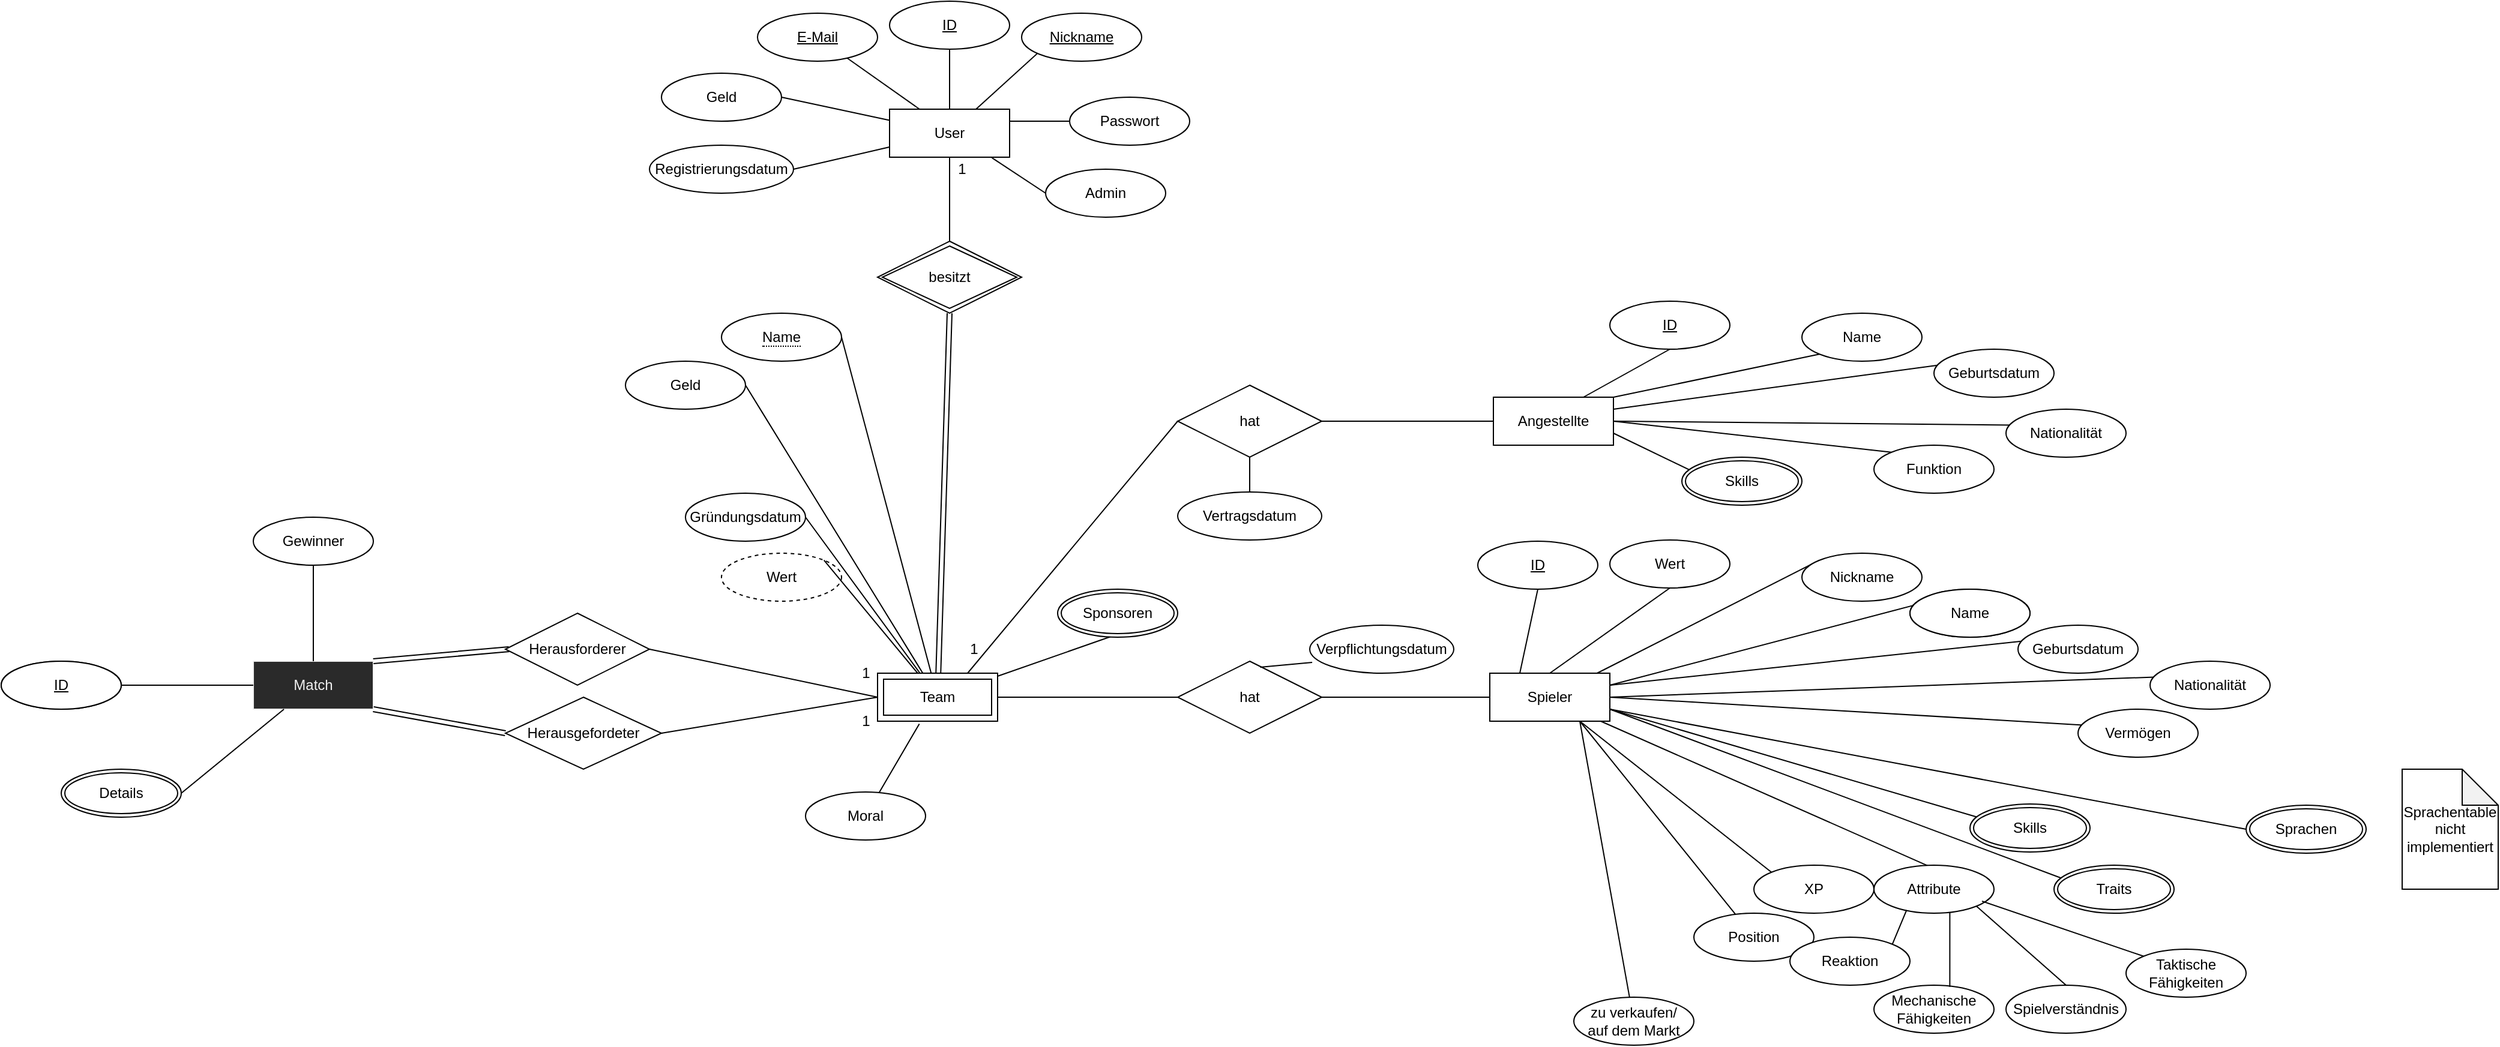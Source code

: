 <mxfile version="14.5.1" type="device"><diagram id="B36_HbUkAe7vfV_AzG-y" name="Seite-1"><mxGraphModel dx="1886" dy="878" grid="1" gridSize="10" guides="1" tooltips="1" connect="1" arrows="0" fold="1" page="0" pageScale="1" pageWidth="827" pageHeight="1169" math="0" shadow="0"><root><mxCell id="0"/><mxCell id="1" parent="0"/><mxCell id="4lB6-JjXFzbvWCdGQT63-5" style="rounded=0;orthogonalLoop=1;jettySize=auto;html=1;exitX=0.5;exitY=0;exitDx=0;exitDy=0;entryX=0.5;entryY=1;entryDx=0;entryDy=0;endArrow=none;endFill=0;" parent="1" source="4lB6-JjXFzbvWCdGQT63-1" target="4lB6-JjXFzbvWCdGQT63-4" edge="1"><mxGeometry relative="1" as="geometry"/></mxCell><mxCell id="4lB6-JjXFzbvWCdGQT63-8" style="rounded=0;orthogonalLoop=1;jettySize=auto;html=1;exitX=0.25;exitY=0;exitDx=0;exitDy=0;endArrow=none;endFill=0;" parent="1" source="4lB6-JjXFzbvWCdGQT63-1" target="4lB6-JjXFzbvWCdGQT63-7" edge="1"><mxGeometry relative="1" as="geometry"/></mxCell><mxCell id="4lB6-JjXFzbvWCdGQT63-1" value="User" style="whiteSpace=wrap;html=1;align=center;glass=0;rounded=0;" parent="1" vertex="1"><mxGeometry x="120" y="100" width="100" height="40" as="geometry"/></mxCell><mxCell id="4lB6-JjXFzbvWCdGQT63-4" value="ID" style="ellipse;whiteSpace=wrap;html=1;align=center;fontStyle=4;rounded=0;glass=0;" parent="1" vertex="1"><mxGeometry x="120" y="10" width="100" height="40" as="geometry"/></mxCell><mxCell id="4lB6-JjXFzbvWCdGQT63-7" value="E-Mail" style="ellipse;whiteSpace=wrap;html=1;align=center;fontStyle=4;rounded=0;glass=0;" parent="1" vertex="1"><mxGeometry x="10" y="20" width="100" height="40" as="geometry"/></mxCell><mxCell id="4lB6-JjXFzbvWCdGQT63-9" style="rounded=0;orthogonalLoop=1;jettySize=auto;html=1;entryX=0.5;entryY=0;entryDx=0;entryDy=0;endArrow=none;endFill=0;" parent="1" source="4lB6-JjXFzbvWCdGQT63-1" target="4lB6-JjXFzbvWCdGQT63-10" edge="1"><mxGeometry relative="1" as="geometry"><mxPoint x="60" y="270" as="sourcePoint"/></mxGeometry></mxCell><mxCell id="4lB6-JjXFzbvWCdGQT63-10" value="Nickname" style="ellipse;whiteSpace=wrap;html=1;align=center;fontStyle=4;rounded=0;glass=0;" parent="1" vertex="1"><mxGeometry x="230" y="20" width="100" height="40" as="geometry"/></mxCell><mxCell id="4lB6-JjXFzbvWCdGQT63-11" value="besitzt" style="shape=rhombus;double=1;perimeter=rhombusPerimeter;whiteSpace=wrap;html=1;align=center;rounded=0;glass=0;" parent="1" vertex="1"><mxGeometry x="110" y="210" width="120" height="60" as="geometry"/></mxCell><mxCell id="4lB6-JjXFzbvWCdGQT63-12" value="Team" style="shape=ext;margin=3;double=1;whiteSpace=wrap;html=1;align=center;rounded=0;glass=0;" parent="1" vertex="1"><mxGeometry x="110" y="570" width="100" height="40" as="geometry"/></mxCell><mxCell id="4lB6-JjXFzbvWCdGQT63-13" value="" style="shape=link;html=1;rounded=0;endArrow=none;endFill=0;exitX=0.5;exitY=1;exitDx=0;exitDy=0;" parent="1" source="4lB6-JjXFzbvWCdGQT63-11" target="4lB6-JjXFzbvWCdGQT63-12" edge="1"><mxGeometry relative="1" as="geometry"><mxPoint x="120" y="480" as="sourcePoint"/><mxPoint x="280" y="480" as="targetPoint"/></mxGeometry></mxCell><mxCell id="4lB6-JjXFzbvWCdGQT63-16" value="" style="endArrow=none;html=1;rounded=0;exitX=0.5;exitY=1;exitDx=0;exitDy=0;entryX=0.5;entryY=0;entryDx=0;entryDy=0;" parent="1" source="4lB6-JjXFzbvWCdGQT63-1" target="4lB6-JjXFzbvWCdGQT63-11" edge="1"><mxGeometry relative="1" as="geometry"><mxPoint x="200" y="180" as="sourcePoint"/><mxPoint x="360" y="180" as="targetPoint"/></mxGeometry></mxCell><mxCell id="4lB6-JjXFzbvWCdGQT63-20" style="edgeStyle=none;rounded=0;orthogonalLoop=1;jettySize=auto;html=1;exitX=1;exitY=0.5;exitDx=0;exitDy=0;endArrow=none;endFill=0;" parent="1" source="4lB6-JjXFzbvWCdGQT63-19" target="4lB6-JjXFzbvWCdGQT63-12" edge="1"><mxGeometry relative="1" as="geometry"/></mxCell><mxCell id="4lB6-JjXFzbvWCdGQT63-19" value="&lt;span style=&quot;border-bottom: 1px dotted&quot;&gt;Name&lt;/span&gt;" style="ellipse;whiteSpace=wrap;html=1;align=center;rounded=0;glass=0;" parent="1" vertex="1"><mxGeometry x="-20" y="270" width="100" height="40" as="geometry"/></mxCell><mxCell id="4lB6-JjXFzbvWCdGQT63-113" style="edgeStyle=none;rounded=0;orthogonalLoop=1;jettySize=auto;html=1;entryX=1;entryY=0.5;entryDx=0;entryDy=0;endArrow=none;endFill=0;" parent="1" target="C0QNpZ-QyayjcPUR20PD-17" edge="1"><mxGeometry relative="1" as="geometry"><mxPoint x="-67" y="550" as="targetPoint"/><mxPoint x="110" y="590" as="sourcePoint"/></mxGeometry></mxCell><mxCell id="4lB6-JjXFzbvWCdGQT63-115" style="edgeStyle=none;rounded=0;orthogonalLoop=1;jettySize=auto;html=1;entryX=1;entryY=0.5;entryDx=0;entryDy=0;endArrow=none;endFill=0;" parent="1" target="4lB6-JjXFzbvWCdGQT63-105" edge="1"><mxGeometry relative="1" as="geometry"><mxPoint x="110" y="590" as="sourcePoint"/></mxGeometry></mxCell><mxCell id="4lB6-JjXFzbvWCdGQT63-40" style="edgeStyle=none;rounded=0;orthogonalLoop=1;jettySize=auto;html=1;exitX=1;exitY=0.5;exitDx=0;exitDy=0;endArrow=none;endFill=0;" parent="1" source="4lB6-JjXFzbvWCdGQT63-39" target="4lB6-JjXFzbvWCdGQT63-1" edge="1"><mxGeometry relative="1" as="geometry"/></mxCell><mxCell id="4lB6-JjXFzbvWCdGQT63-39" value="Geld" style="ellipse;whiteSpace=wrap;html=1;align=center;rounded=0;glass=0;" parent="1" vertex="1"><mxGeometry x="-70" y="70" width="100" height="40" as="geometry"/></mxCell><mxCell id="4lB6-JjXFzbvWCdGQT63-42" style="edgeStyle=none;rounded=0;orthogonalLoop=1;jettySize=auto;html=1;exitX=1;exitY=0.5;exitDx=0;exitDy=0;endArrow=none;endFill=0;" parent="1" source="4lB6-JjXFzbvWCdGQT63-41" target="4lB6-JjXFzbvWCdGQT63-1" edge="1"><mxGeometry relative="1" as="geometry"/></mxCell><mxCell id="4lB6-JjXFzbvWCdGQT63-41" value="Registrierungsdatum" style="ellipse;whiteSpace=wrap;html=1;align=center;rounded=0;glass=0;" parent="1" vertex="1"><mxGeometry x="-80" y="130" width="120" height="40" as="geometry"/></mxCell><mxCell id="4lB6-JjXFzbvWCdGQT63-44" style="edgeStyle=none;rounded=0;orthogonalLoop=1;jettySize=auto;html=1;exitX=1;exitY=0.5;exitDx=0;exitDy=0;endArrow=none;endFill=0;" parent="1" source="4lB6-JjXFzbvWCdGQT63-43" target="4lB6-JjXFzbvWCdGQT63-12" edge="1"><mxGeometry relative="1" as="geometry"/></mxCell><mxCell id="4lB6-JjXFzbvWCdGQT63-43" value="Sponsoren" style="ellipse;shape=doubleEllipse;margin=3;whiteSpace=wrap;html=1;align=center;rounded=0;glass=0;" parent="1" vertex="1"><mxGeometry x="260" y="500" width="100" height="40" as="geometry"/></mxCell><mxCell id="4lB6-JjXFzbvWCdGQT63-45" value="Spieler" style="whiteSpace=wrap;html=1;align=center;rounded=0;glass=0;" parent="1" vertex="1"><mxGeometry x="620" y="570" width="100" height="40" as="geometry"/></mxCell><mxCell id="4lB6-JjXFzbvWCdGQT63-48" style="edgeStyle=none;rounded=0;orthogonalLoop=1;jettySize=auto;html=1;exitX=1;exitY=0.5;exitDx=0;exitDy=0;entryX=0;entryY=0.5;entryDx=0;entryDy=0;endArrow=none;endFill=0;" parent="1" source="4lB6-JjXFzbvWCdGQT63-47" target="4lB6-JjXFzbvWCdGQT63-45" edge="1"><mxGeometry relative="1" as="geometry"/></mxCell><mxCell id="4lB6-JjXFzbvWCdGQT63-49" style="edgeStyle=none;rounded=0;orthogonalLoop=1;jettySize=auto;html=1;exitX=0;exitY=0.5;exitDx=0;exitDy=0;entryX=1;entryY=0.5;entryDx=0;entryDy=0;endArrow=none;endFill=0;" parent="1" source="4lB6-JjXFzbvWCdGQT63-47" target="4lB6-JjXFzbvWCdGQT63-12" edge="1"><mxGeometry relative="1" as="geometry"><mxPoint x="220" y="590" as="targetPoint"/></mxGeometry></mxCell><mxCell id="4lB6-JjXFzbvWCdGQT63-47" value="hat" style="shape=rhombus;perimeter=rhombusPerimeter;whiteSpace=wrap;html=1;align=center;rounded=0;glass=0;" parent="1" vertex="1"><mxGeometry x="360" y="560" width="120" height="60" as="geometry"/></mxCell><mxCell id="4lB6-JjXFzbvWCdGQT63-50" style="edgeStyle=none;rounded=0;orthogonalLoop=1;jettySize=auto;html=1;exitX=1;exitY=0.5;exitDx=0;exitDy=0;endArrow=none;endFill=0;" parent="1" source="4lB6-JjXFzbvWCdGQT63-51" target="4lB6-JjXFzbvWCdGQT63-12" edge="1"><mxGeometry relative="1" as="geometry"><mxPoint x="120" y="439.286" as="targetPoint"/></mxGeometry></mxCell><mxCell id="4lB6-JjXFzbvWCdGQT63-51" value="Gründungsdatum" style="ellipse;whiteSpace=wrap;html=1;align=center;rounded=0;glass=0;" parent="1" vertex="1"><mxGeometry x="-50" y="420" width="100" height="40" as="geometry"/></mxCell><mxCell id="4lB6-JjXFzbvWCdGQT63-61" value="Angestellte" style="whiteSpace=wrap;html=1;align=center;rounded=0;glass=0;" parent="1" vertex="1"><mxGeometry x="623" y="340" width="100" height="40" as="geometry"/></mxCell><mxCell id="4lB6-JjXFzbvWCdGQT63-62" style="edgeStyle=none;rounded=0;orthogonalLoop=1;jettySize=auto;html=1;exitX=1;exitY=0.5;exitDx=0;exitDy=0;endArrow=none;endFill=0;" parent="1" source="4lB6-JjXFzbvWCdGQT63-64" target="4lB6-JjXFzbvWCdGQT63-61" edge="1"><mxGeometry relative="1" as="geometry"><mxPoint x="620" y="360" as="targetPoint"/></mxGeometry></mxCell><mxCell id="4lB6-JjXFzbvWCdGQT63-63" style="edgeStyle=none;rounded=0;orthogonalLoop=1;jettySize=auto;html=1;exitX=0;exitY=0.5;exitDx=0;exitDy=0;entryX=0.75;entryY=0;entryDx=0;entryDy=0;endArrow=none;endFill=0;" parent="1" source="4lB6-JjXFzbvWCdGQT63-64" target="4lB6-JjXFzbvWCdGQT63-12" edge="1"><mxGeometry relative="1" as="geometry"><mxPoint x="220" y="360" as="targetPoint"/></mxGeometry></mxCell><mxCell id="4lB6-JjXFzbvWCdGQT63-64" value="hat" style="shape=rhombus;perimeter=rhombusPerimeter;whiteSpace=wrap;html=1;align=center;rounded=0;glass=0;" parent="1" vertex="1"><mxGeometry x="360" y="330" width="120" height="60" as="geometry"/></mxCell><mxCell id="4lB6-JjXFzbvWCdGQT63-65" value="1" style="text;html=1;align=center;verticalAlign=middle;resizable=0;points=[];autosize=1;" parent="1" vertex="1"><mxGeometry x="180" y="540" width="20" height="20" as="geometry"/></mxCell><mxCell id="4lB6-JjXFzbvWCdGQT63-66" style="rounded=0;orthogonalLoop=1;jettySize=auto;html=1;exitX=0.75;exitY=0;exitDx=0;exitDy=0;entryX=0.5;entryY=1;entryDx=0;entryDy=0;endArrow=none;endFill=0;" parent="1" source="4lB6-JjXFzbvWCdGQT63-61" target="4lB6-JjXFzbvWCdGQT63-67" edge="1"><mxGeometry relative="1" as="geometry"><mxPoint x="770" y="350" as="sourcePoint"/></mxGeometry></mxCell><mxCell id="4lB6-JjXFzbvWCdGQT63-67" value="ID" style="ellipse;whiteSpace=wrap;html=1;align=center;fontStyle=4;rounded=0;glass=0;" parent="1" vertex="1"><mxGeometry x="720" y="260" width="100" height="40" as="geometry"/></mxCell><mxCell id="4lB6-JjXFzbvWCdGQT63-68" style="rounded=0;orthogonalLoop=1;jettySize=auto;html=1;exitX=0.25;exitY=0;exitDx=0;exitDy=0;entryX=0.5;entryY=1;entryDx=0;entryDy=0;endArrow=none;endFill=0;" parent="1" source="4lB6-JjXFzbvWCdGQT63-45" target="4lB6-JjXFzbvWCdGQT63-69" edge="1"><mxGeometry relative="1" as="geometry"><mxPoint x="843" y="635" as="sourcePoint"/></mxGeometry></mxCell><mxCell id="4lB6-JjXFzbvWCdGQT63-69" value="ID" style="ellipse;whiteSpace=wrap;html=1;align=center;fontStyle=4;rounded=0;glass=0;" parent="1" vertex="1"><mxGeometry x="610" y="460" width="100" height="40" as="geometry"/></mxCell><mxCell id="4lB6-JjXFzbvWCdGQT63-70" style="edgeStyle=none;rounded=0;orthogonalLoop=1;jettySize=auto;html=1;exitX=0.04;exitY=0.33;exitDx=0;exitDy=0;endArrow=none;endFill=0;entryX=1;entryY=0.25;entryDx=0;entryDy=0;exitPerimeter=0;" parent="1" source="4lB6-JjXFzbvWCdGQT63-71" target="4lB6-JjXFzbvWCdGQT63-45" edge="1"><mxGeometry relative="1" as="geometry"><mxPoint x="930" y="529.286" as="targetPoint"/></mxGeometry></mxCell><mxCell id="4lB6-JjXFzbvWCdGQT63-71" value="Name" style="ellipse;whiteSpace=wrap;html=1;align=center;rounded=0;glass=0;" parent="1" vertex="1"><mxGeometry x="970" y="500" width="100" height="40" as="geometry"/></mxCell><mxCell id="4lB6-JjXFzbvWCdGQT63-75" style="edgeStyle=none;rounded=0;orthogonalLoop=1;jettySize=auto;html=1;exitX=0;exitY=0;exitDx=0;exitDy=0;endArrow=none;endFill=0;" parent="1" source="4lB6-JjXFzbvWCdGQT63-76" target="4lB6-JjXFzbvWCdGQT63-45" edge="1"><mxGeometry relative="1" as="geometry"><mxPoint x="820" y="591" as="targetPoint"/></mxGeometry></mxCell><mxCell id="4lB6-JjXFzbvWCdGQT63-76" value="Nickname" style="ellipse;whiteSpace=wrap;html=1;align=center;rounded=0;glass=0;" parent="1" vertex="1"><mxGeometry x="880" y="470" width="100" height="40" as="geometry"/></mxCell><mxCell id="4lB6-JjXFzbvWCdGQT63-79" style="edgeStyle=none;rounded=0;orthogonalLoop=1;jettySize=auto;html=1;exitX=0.04;exitY=0.33;exitDx=0;exitDy=0;endArrow=none;endFill=0;entryX=1;entryY=0.25;entryDx=0;entryDy=0;exitPerimeter=0;" parent="1" source="4lB6-JjXFzbvWCdGQT63-80" target="4lB6-JjXFzbvWCdGQT63-45" edge="1"><mxGeometry relative="1" as="geometry"><mxPoint x="710" y="669" as="targetPoint"/></mxGeometry></mxCell><mxCell id="4lB6-JjXFzbvWCdGQT63-80" value="Geburtsdatum" style="ellipse;whiteSpace=wrap;html=1;align=center;rounded=0;glass=0;" parent="1" vertex="1"><mxGeometry x="1060" y="530" width="100" height="40" as="geometry"/></mxCell><mxCell id="4lB6-JjXFzbvWCdGQT63-81" style="edgeStyle=none;rounded=0;orthogonalLoop=1;jettySize=auto;html=1;exitX=0.04;exitY=0.33;exitDx=0;exitDy=0;endArrow=none;endFill=0;entryX=1;entryY=0.5;entryDx=0;entryDy=0;exitPerimeter=0;" parent="1" source="4lB6-JjXFzbvWCdGQT63-82" target="4lB6-JjXFzbvWCdGQT63-45" edge="1"><mxGeometry relative="1" as="geometry"><mxPoint x="723" y="720" as="targetPoint"/></mxGeometry></mxCell><mxCell id="4lB6-JjXFzbvWCdGQT63-82" value="Nationalität" style="ellipse;whiteSpace=wrap;html=1;align=center;rounded=0;glass=0;" parent="1" vertex="1"><mxGeometry x="1170" y="560" width="100" height="40" as="geometry"/></mxCell><mxCell id="4lB6-JjXFzbvWCdGQT63-84" style="edgeStyle=none;rounded=0;orthogonalLoop=1;jettySize=auto;html=1;exitX=0;exitY=0.5;exitDx=0;exitDy=0;entryX=1;entryY=0.75;entryDx=0;entryDy=0;endArrow=none;endFill=0;" parent="1" source="4lB6-JjXFzbvWCdGQT63-83" target="4lB6-JjXFzbvWCdGQT63-45" edge="1"><mxGeometry relative="1" as="geometry"/></mxCell><mxCell id="4lB6-JjXFzbvWCdGQT63-83" value="Sprachen" style="ellipse;shape=doubleEllipse;margin=3;whiteSpace=wrap;html=1;align=center;rounded=0;glass=0;" parent="1" vertex="1"><mxGeometry x="1250" y="680" width="100" height="40" as="geometry"/></mxCell><mxCell id="4lB6-JjXFzbvWCdGQT63-86" style="edgeStyle=none;rounded=0;orthogonalLoop=1;jettySize=auto;html=1;exitX=0.084;exitY=0.29;exitDx=0;exitDy=0;entryX=1;entryY=0.75;entryDx=0;entryDy=0;endArrow=none;endFill=0;exitPerimeter=0;" parent="1" source="4lB6-JjXFzbvWCdGQT63-87" target="4lB6-JjXFzbvWCdGQT63-45" edge="1"><mxGeometry relative="1" as="geometry"><mxPoint x="710" y="680" as="targetPoint"/></mxGeometry></mxCell><mxCell id="4lB6-JjXFzbvWCdGQT63-87" value="Skills" style="ellipse;shape=doubleEllipse;margin=3;whiteSpace=wrap;html=1;align=center;rounded=0;glass=0;" parent="1" vertex="1"><mxGeometry x="1020" y="679" width="100" height="40" as="geometry"/></mxCell><mxCell id="4lB6-JjXFzbvWCdGQT63-88" style="edgeStyle=none;rounded=0;orthogonalLoop=1;jettySize=auto;html=1;exitX=0.248;exitY=0.01;exitDx=0;exitDy=0;entryX=0.924;entryY=1;entryDx=0;entryDy=0;endArrow=none;endFill=0;entryPerimeter=0;exitPerimeter=0;" parent="1" target="4lB6-JjXFzbvWCdGQT63-45" edge="1"><mxGeometry relative="1" as="geometry"><mxPoint x="730" y="610" as="targetPoint"/><mxPoint x="984.8" y="730.4" as="sourcePoint"/></mxGeometry></mxCell><mxCell id="4lB6-JjXFzbvWCdGQT63-90" value="Name" style="ellipse;whiteSpace=wrap;html=1;align=center;rounded=0;glass=0;" parent="1" vertex="1"><mxGeometry x="970" y="500" width="100" height="40" as="geometry"/></mxCell><mxCell id="4lB6-JjXFzbvWCdGQT63-91" style="edgeStyle=none;rounded=0;orthogonalLoop=1;jettySize=auto;html=1;exitX=0;exitY=1;exitDx=0;exitDy=0;endArrow=none;endFill=0;entryX=1;entryY=0;entryDx=0;entryDy=0;" parent="1" source="4lB6-JjXFzbvWCdGQT63-92" target="4lB6-JjXFzbvWCdGQT63-61" edge="1"><mxGeometry relative="1" as="geometry"><mxPoint x="720" y="360" as="targetPoint"/><mxPoint x="974" y="293.2" as="sourcePoint"/></mxGeometry></mxCell><mxCell id="4lB6-JjXFzbvWCdGQT63-92" value="Name" style="ellipse;whiteSpace=wrap;html=1;align=center;rounded=0;glass=0;" parent="1" vertex="1"><mxGeometry x="880" y="270" width="100" height="40" as="geometry"/></mxCell><mxCell id="4lB6-JjXFzbvWCdGQT63-93" style="edgeStyle=none;rounded=0;orthogonalLoop=1;jettySize=auto;html=1;exitX=0.04;exitY=0.33;exitDx=0;exitDy=0;endArrow=none;endFill=0;entryX=1;entryY=0.25;entryDx=0;entryDy=0;exitPerimeter=0;" parent="1" source="4lB6-JjXFzbvWCdGQT63-94" target="4lB6-JjXFzbvWCdGQT63-61" edge="1"><mxGeometry relative="1" as="geometry"><mxPoint x="780" y="360" as="targetPoint"/></mxGeometry></mxCell><mxCell id="4lB6-JjXFzbvWCdGQT63-94" value="Geburtsdatum" style="ellipse;whiteSpace=wrap;html=1;align=center;rounded=0;glass=0;" parent="1" vertex="1"><mxGeometry x="990" y="300" width="100" height="40" as="geometry"/></mxCell><mxCell id="4lB6-JjXFzbvWCdGQT63-95" style="edgeStyle=none;rounded=0;orthogonalLoop=1;jettySize=auto;html=1;exitX=0.04;exitY=0.33;exitDx=0;exitDy=0;endArrow=none;endFill=0;entryX=1;entryY=0.5;entryDx=0;entryDy=0;exitPerimeter=0;" parent="1" source="4lB6-JjXFzbvWCdGQT63-96" target="4lB6-JjXFzbvWCdGQT63-61" edge="1"><mxGeometry relative="1" as="geometry"><mxPoint x="780" y="370" as="targetPoint"/></mxGeometry></mxCell><mxCell id="4lB6-JjXFzbvWCdGQT63-96" value="Nationalität" style="ellipse;whiteSpace=wrap;html=1;align=center;rounded=0;glass=0;" parent="1" vertex="1"><mxGeometry x="1050" y="350" width="100" height="40" as="geometry"/></mxCell><mxCell id="4lB6-JjXFzbvWCdGQT63-97" style="edgeStyle=none;rounded=0;orthogonalLoop=1;jettySize=auto;html=1;exitX=0.084;exitY=0.29;exitDx=0;exitDy=0;entryX=1;entryY=0.75;entryDx=0;entryDy=0;endArrow=none;endFill=0;exitPerimeter=0;" parent="1" source="4lB6-JjXFzbvWCdGQT63-98" target="4lB6-JjXFzbvWCdGQT63-61" edge="1"><mxGeometry relative="1" as="geometry"><mxPoint x="810" y="320" as="targetPoint"/></mxGeometry></mxCell><mxCell id="4lB6-JjXFzbvWCdGQT63-98" value="Skills" style="ellipse;shape=doubleEllipse;margin=3;whiteSpace=wrap;html=1;align=center;rounded=0;glass=0;" parent="1" vertex="1"><mxGeometry x="780" y="390" width="100" height="40" as="geometry"/></mxCell><mxCell id="4lB6-JjXFzbvWCdGQT63-99" style="edgeStyle=none;rounded=0;orthogonalLoop=1;jettySize=auto;html=1;exitX=0;exitY=0;exitDx=0;exitDy=0;endArrow=none;endFill=0;entryX=1;entryY=0.5;entryDx=0;entryDy=0;" parent="1" source="4lB6-JjXFzbvWCdGQT63-100" target="4lB6-JjXFzbvWCdGQT63-61" edge="1"><mxGeometry relative="1" as="geometry"><mxPoint x="733" y="350" as="targetPoint"/><mxPoint x="984" y="303.2" as="sourcePoint"/></mxGeometry></mxCell><mxCell id="4lB6-JjXFzbvWCdGQT63-100" value="Funktion" style="ellipse;whiteSpace=wrap;html=1;align=center;rounded=0;glass=0;" parent="1" vertex="1"><mxGeometry x="940" y="380" width="100" height="40" as="geometry"/></mxCell><mxCell id="4lB6-JjXFzbvWCdGQT63-101" style="edgeStyle=none;rounded=0;orthogonalLoop=1;jettySize=auto;html=1;exitX=0.04;exitY=0.33;exitDx=0;exitDy=0;endArrow=none;endFill=0;exitPerimeter=0;" parent="1" source="4lB6-JjXFzbvWCdGQT63-102" edge="1"><mxGeometry relative="1" as="geometry"><mxPoint x="720" y="590" as="targetPoint"/></mxGeometry></mxCell><mxCell id="4lB6-JjXFzbvWCdGQT63-102" value="Vermögen" style="ellipse;whiteSpace=wrap;html=1;align=center;rounded=0;glass=0;" parent="1" vertex="1"><mxGeometry x="1110" y="600" width="100" height="40" as="geometry"/></mxCell><mxCell id="4lB6-JjXFzbvWCdGQT63-105" value="Herausgefordeter" style="shape=rhombus;perimeter=rhombusPerimeter;whiteSpace=wrap;html=1;align=center;rounded=0;glass=0;" parent="1" vertex="1"><mxGeometry x="-200" y="590" width="130" height="60" as="geometry"/></mxCell><mxCell id="4lB6-JjXFzbvWCdGQT63-106" value="Match" style="whiteSpace=wrap;html=1;align=center;fontFamily=Helvetica;fontSize=12;fontColor=#f0f0f0;strokeColor=#f0f0f0;fillColor=#2a2a2a;" parent="1" vertex="1"><mxGeometry x="-410" y="560" width="100" height="40" as="geometry"/></mxCell><mxCell id="4lB6-JjXFzbvWCdGQT63-107" style="edgeStyle=none;rounded=0;orthogonalLoop=1;jettySize=auto;html=1;endArrow=none;endFill=0;entryX=0.75;entryY=1;entryDx=0;entryDy=0;" parent="1" source="4lB6-JjXFzbvWCdGQT63-108" target="4lB6-JjXFzbvWCdGQT63-45" edge="1"><mxGeometry relative="1" as="geometry"><mxPoint x="653.002" y="980" as="targetPoint"/></mxGeometry></mxCell><mxCell id="4lB6-JjXFzbvWCdGQT63-108" value="Position" style="ellipse;whiteSpace=wrap;html=1;align=center;rounded=0;glass=0;" parent="1" vertex="1"><mxGeometry x="790" y="770" width="100" height="40" as="geometry"/></mxCell><mxCell id="4lB6-JjXFzbvWCdGQT63-109" style="edgeStyle=none;rounded=0;orthogonalLoop=1;jettySize=auto;html=1;exitX=0;exitY=0;exitDx=0;exitDy=0;endArrow=none;endFill=0;entryX=0.75;entryY=1;entryDx=0;entryDy=0;" parent="1" source="4lB6-JjXFzbvWCdGQT63-110" target="4lB6-JjXFzbvWCdGQT63-45" edge="1"><mxGeometry relative="1" as="geometry"><mxPoint x="830.002" y="730" as="targetPoint"/></mxGeometry></mxCell><mxCell id="4lB6-JjXFzbvWCdGQT63-110" value="XP" style="ellipse;whiteSpace=wrap;html=1;align=center;rounded=0;glass=0;" parent="1" vertex="1"><mxGeometry x="840" y="730" width="100" height="40" as="geometry"/></mxCell><mxCell id="4lB6-JjXFzbvWCdGQT63-112" style="edgeStyle=none;rounded=0;orthogonalLoop=1;jettySize=auto;html=1;exitX=0;exitY=0.5;exitDx=0;exitDy=0;entryX=1;entryY=0.25;entryDx=0;entryDy=0;endArrow=none;endFill=0;" parent="1" source="4lB6-JjXFzbvWCdGQT63-111" target="4lB6-JjXFzbvWCdGQT63-1" edge="1"><mxGeometry relative="1" as="geometry"/></mxCell><mxCell id="4lB6-JjXFzbvWCdGQT63-111" value="Passwort" style="ellipse;whiteSpace=wrap;html=1;align=center;rounded=0;glass=0;" parent="1" vertex="1"><mxGeometry x="270" y="90" width="100" height="40" as="geometry"/></mxCell><mxCell id="4lB6-JjXFzbvWCdGQT63-117" value="" style="shape=link;html=1;rounded=0;endArrow=none;endFill=0;entryX=0;entryY=0.5;entryDx=0;entryDy=0;exitX=1;exitY=0;exitDx=0;exitDy=0;" parent="1" source="4lB6-JjXFzbvWCdGQT63-106" edge="1"><mxGeometry relative="1" as="geometry"><mxPoint x="-310" y="570" as="sourcePoint"/><mxPoint x="-197" y="550" as="targetPoint"/></mxGeometry></mxCell><mxCell id="4lB6-JjXFzbvWCdGQT63-122" style="edgeStyle=none;rounded=0;orthogonalLoop=1;jettySize=auto;html=1;endArrow=none;endFill=0;entryX=0;entryY=0.5;entryDx=0;entryDy=0;" parent="1" source="4lB6-JjXFzbvWCdGQT63-123" target="4lB6-JjXFzbvWCdGQT63-106" edge="1"><mxGeometry relative="1" as="geometry"><mxPoint x="-399.996" y="625" as="targetPoint"/></mxGeometry></mxCell><mxCell id="4lB6-JjXFzbvWCdGQT63-123" value="&lt;span style=&quot;border-bottom: 1px dotted&quot;&gt;ID&lt;/span&gt;" style="ellipse;whiteSpace=wrap;html=1;align=center;rounded=0;glass=0;" parent="1" vertex="1"><mxGeometry x="-620" y="560" width="100" height="40" as="geometry"/></mxCell><mxCell id="4lB6-JjXFzbvWCdGQT63-130" style="edgeStyle=none;rounded=0;orthogonalLoop=1;jettySize=auto;html=1;exitX=0.5;exitY=1;exitDx=0;exitDy=0;endArrow=none;endFill=0;entryX=0.5;entryY=0;entryDx=0;entryDy=0;" parent="1" source="4lB6-JjXFzbvWCdGQT63-131" target="4lB6-JjXFzbvWCdGQT63-106" edge="1"><mxGeometry relative="1" as="geometry"><mxPoint x="-275.059" y="520" as="targetPoint"/></mxGeometry></mxCell><mxCell id="4lB6-JjXFzbvWCdGQT63-131" value="Gewinner" style="ellipse;whiteSpace=wrap;html=1;align=center;rounded=0;glass=0;" parent="1" vertex="1"><mxGeometry x="-410" y="440" width="100" height="40" as="geometry"/></mxCell><mxCell id="4lB6-JjXFzbvWCdGQT63-133" style="edgeStyle=none;rounded=0;orthogonalLoop=1;jettySize=auto;html=1;exitX=0;exitY=0.5;exitDx=0;exitDy=0;entryX=0.852;entryY=1.01;entryDx=0;entryDy=0;entryPerimeter=0;endArrow=none;endFill=0;" parent="1" source="4lB6-JjXFzbvWCdGQT63-132" target="4lB6-JjXFzbvWCdGQT63-1" edge="1"><mxGeometry relative="1" as="geometry"/></mxCell><mxCell id="4lB6-JjXFzbvWCdGQT63-132" value="Admin" style="ellipse;whiteSpace=wrap;html=1;align=center;rounded=0;glass=0;" parent="1" vertex="1"><mxGeometry x="250" y="150" width="100" height="40" as="geometry"/></mxCell><mxCell id="4lB6-JjXFzbvWCdGQT63-134" value="1" style="text;html=1;align=center;verticalAlign=middle;resizable=0;points=[];autosize=1;" parent="1" vertex="1"><mxGeometry x="170" y="140" width="20" height="20" as="geometry"/></mxCell><mxCell id="4lB6-JjXFzbvWCdGQT63-136" value="1" style="text;html=1;align=center;verticalAlign=middle;resizable=0;points=[];autosize=1;" parent="1" vertex="1"><mxGeometry x="90" y="560" width="20" height="20" as="geometry"/></mxCell><mxCell id="4lB6-JjXFzbvWCdGQT63-137" value="1" style="text;html=1;align=center;verticalAlign=middle;resizable=0;points=[];autosize=1;" parent="1" vertex="1"><mxGeometry x="90" y="600" width="20" height="20" as="geometry"/></mxCell><mxCell id="4lB6-JjXFzbvWCdGQT63-138" value="" style="shape=link;html=1;rounded=0;endArrow=none;endFill=0;entryX=0;entryY=0.5;entryDx=0;entryDy=0;exitX=1;exitY=1;exitDx=0;exitDy=0;" parent="1" source="4lB6-JjXFzbvWCdGQT63-106" target="4lB6-JjXFzbvWCdGQT63-105" edge="1"><mxGeometry relative="1" as="geometry"><mxPoint x="-310" y="590" as="sourcePoint"/><mxPoint x="-200" y="570" as="targetPoint"/></mxGeometry></mxCell><mxCell id="4lB6-JjXFzbvWCdGQT63-145" style="edgeStyle=none;rounded=0;orthogonalLoop=1;jettySize=auto;html=1;exitX=0.017;exitY=0.775;exitDx=0;exitDy=0;entryX=0.573;entryY=0.083;entryDx=0;entryDy=0;endArrow=none;endFill=0;entryPerimeter=0;exitPerimeter=0;" parent="1" source="4lB6-JjXFzbvWCdGQT63-144" target="4lB6-JjXFzbvWCdGQT63-47" edge="1"><mxGeometry relative="1" as="geometry"/></mxCell><mxCell id="4lB6-JjXFzbvWCdGQT63-144" value="Verpflichtungsdatum" style="ellipse;whiteSpace=wrap;html=1;align=center;rounded=0;glass=0;" parent="1" vertex="1"><mxGeometry x="470" y="530" width="120" height="40" as="geometry"/></mxCell><mxCell id="4lB6-JjXFzbvWCdGQT63-146" style="edgeStyle=none;rounded=0;orthogonalLoop=1;jettySize=auto;html=1;exitX=0.5;exitY=0;exitDx=0;exitDy=0;entryX=0.5;entryY=1;entryDx=0;entryDy=0;endArrow=none;endFill=0;" parent="1" source="4lB6-JjXFzbvWCdGQT63-147" edge="1"><mxGeometry relative="1" as="geometry"><mxPoint x="420" y="390" as="targetPoint"/></mxGeometry></mxCell><mxCell id="4lB6-JjXFzbvWCdGQT63-147" value="Vertragsdatum" style="ellipse;whiteSpace=wrap;html=1;align=center;rounded=0;glass=0;" parent="1" vertex="1"><mxGeometry x="360" y="419" width="120" height="40" as="geometry"/></mxCell><mxCell id="C0QNpZ-QyayjcPUR20PD-3" style="edgeStyle=none;rounded=0;orthogonalLoop=1;jettySize=auto;html=1;exitX=0.5;exitY=1;exitDx=0;exitDy=0;endArrow=none;endFill=0;entryX=0.5;entryY=0;entryDx=0;entryDy=0;" parent="1" source="C0QNpZ-QyayjcPUR20PD-4" target="4lB6-JjXFzbvWCdGQT63-45" edge="1"><mxGeometry relative="1" as="geometry"><mxPoint x="723.0" y="550" as="targetPoint"/></mxGeometry></mxCell><mxCell id="C0QNpZ-QyayjcPUR20PD-4" value="Wert" style="ellipse;whiteSpace=wrap;html=1;align=center;rounded=0;glass=0;" parent="1" vertex="1"><mxGeometry x="720" y="459" width="100" height="40" as="geometry"/></mxCell><mxCell id="C0QNpZ-QyayjcPUR20PD-5" value="Wert" style="ellipse;whiteSpace=wrap;html=1;align=center;dashed=1;" parent="1" vertex="1"><mxGeometry x="-20" y="470" width="100" height="40" as="geometry"/></mxCell><mxCell id="C0QNpZ-QyayjcPUR20PD-7" style="edgeStyle=none;rounded=0;orthogonalLoop=1;jettySize=auto;html=1;exitX=1;exitY=0;exitDx=0;exitDy=0;endArrow=none;endFill=0;" parent="1" source="C0QNpZ-QyayjcPUR20PD-5" target="4lB6-JjXFzbvWCdGQT63-12" edge="1"><mxGeometry relative="1" as="geometry"><mxPoint x="130.0" y="380" as="targetPoint"/><mxPoint x="70.0" y="420" as="sourcePoint"/></mxGeometry></mxCell><mxCell id="C0QNpZ-QyayjcPUR20PD-10" style="edgeStyle=none;rounded=0;orthogonalLoop=1;jettySize=auto;html=1;exitX=1;exitY=0.5;exitDx=0;exitDy=0;endArrow=none;endFill=0;" parent="1" source="C0QNpZ-QyayjcPUR20PD-11" target="4lB6-JjXFzbvWCdGQT63-12" edge="1"><mxGeometry relative="1" as="geometry"><mxPoint x="-4.547e-13" y="309.286" as="targetPoint"/></mxGeometry></mxCell><mxCell id="C0QNpZ-QyayjcPUR20PD-11" value="Geld" style="ellipse;whiteSpace=wrap;html=1;align=center;rounded=0;glass=0;" parent="1" vertex="1"><mxGeometry x="-100" y="310" width="100" height="40" as="geometry"/></mxCell><mxCell id="C0QNpZ-QyayjcPUR20PD-14" style="edgeStyle=none;rounded=0;orthogonalLoop=1;jettySize=auto;html=1;exitX=1;exitY=0.5;exitDx=0;exitDy=0;endArrow=none;endFill=0;" parent="1" source="C0QNpZ-QyayjcPUR20PD-15" target="4lB6-JjXFzbvWCdGQT63-106" edge="1"><mxGeometry relative="1" as="geometry"><mxPoint x="-390.0" y="657.692" as="targetPoint"/></mxGeometry></mxCell><mxCell id="C0QNpZ-QyayjcPUR20PD-15" value="Details" style="ellipse;shape=doubleEllipse;margin=3;whiteSpace=wrap;html=1;align=center;rounded=0;glass=0;" parent="1" vertex="1"><mxGeometry x="-570" y="650" width="100" height="40" as="geometry"/></mxCell><mxCell id="C0QNpZ-QyayjcPUR20PD-17" value="Herausforderer" style="shape=rhombus;perimeter=rhombusPerimeter;whiteSpace=wrap;html=1;align=center;" parent="1" vertex="1"><mxGeometry x="-200" y="520" width="120" height="60" as="geometry"/></mxCell><mxCell id="C0QNpZ-QyayjcPUR20PD-18" value="ID" style="ellipse;whiteSpace=wrap;html=1;align=center;fontStyle=4;" parent="1" vertex="1"><mxGeometry x="-620" y="560" width="100" height="40" as="geometry"/></mxCell><mxCell id="C0QNpZ-QyayjcPUR20PD-19" value="Moral" style="ellipse;whiteSpace=wrap;html=1;align=center;rounded=0;glass=0;" parent="1" vertex="1"><mxGeometry x="50" y="669" width="100" height="40" as="geometry"/></mxCell><mxCell id="C0QNpZ-QyayjcPUR20PD-21" style="edgeStyle=none;rounded=0;orthogonalLoop=1;jettySize=auto;html=1;endArrow=none;endFill=0;entryX=0.348;entryY=1.055;entryDx=0;entryDy=0;entryPerimeter=0;" parent="1" source="C0QNpZ-QyayjcPUR20PD-19" target="4lB6-JjXFzbvWCdGQT63-12" edge="1"><mxGeometry relative="1" as="geometry"><mxPoint x="190.0" y="540" as="targetPoint"/><mxPoint x="259.854" y="485.774" as="sourcePoint"/></mxGeometry></mxCell><mxCell id="O9Y4KXEWJoT4Cbk25UYE-4" value="Sprachentable nicht implementiert" style="shape=note;whiteSpace=wrap;html=1;backgroundOutline=1;darkOpacity=0.05;" parent="1" vertex="1"><mxGeometry x="1380" y="650" width="80" height="100" as="geometry"/></mxCell><mxCell id="O9Y4KXEWJoT4Cbk25UYE-5" style="edgeStyle=none;rounded=0;orthogonalLoop=1;jettySize=auto;html=1;exitX=0.084;exitY=0.29;exitDx=0;exitDy=0;entryX=1;entryY=0.75;entryDx=0;entryDy=0;endArrow=none;endFill=0;exitPerimeter=0;" parent="1" source="O9Y4KXEWJoT4Cbk25UYE-6" target="4lB6-JjXFzbvWCdGQT63-45" edge="1"><mxGeometry relative="1" as="geometry"><mxPoint x="790" y="651" as="targetPoint"/></mxGeometry></mxCell><mxCell id="O9Y4KXEWJoT4Cbk25UYE-6" value="Traits" style="ellipse;shape=doubleEllipse;margin=3;whiteSpace=wrap;html=1;align=center;rounded=0;glass=0;" parent="1" vertex="1"><mxGeometry x="1090" y="730" width="100" height="40" as="geometry"/></mxCell><mxCell id="GSHhP1__7YpmMrJRNVzs-1" value="Attribute" style="ellipse;whiteSpace=wrap;html=1;align=center;rounded=0;glass=0;" vertex="1" parent="1"><mxGeometry x="940" y="730" width="100" height="40" as="geometry"/></mxCell><mxCell id="GSHhP1__7YpmMrJRNVzs-2" value="Reaktion" style="ellipse;whiteSpace=wrap;html=1;align=center;rounded=0;glass=0;" vertex="1" parent="1"><mxGeometry x="870" y="790" width="100" height="40" as="geometry"/></mxCell><mxCell id="GSHhP1__7YpmMrJRNVzs-3" value="Mechanische&lt;br&gt;Fähigkeiten" style="ellipse;whiteSpace=wrap;html=1;align=center;rounded=0;glass=0;" vertex="1" parent="1"><mxGeometry x="940" y="830" width="100" height="40" as="geometry"/></mxCell><mxCell id="GSHhP1__7YpmMrJRNVzs-4" value="Taktische Fähigkeiten" style="ellipse;whiteSpace=wrap;html=1;align=center;rounded=0;glass=0;" vertex="1" parent="1"><mxGeometry x="1150" y="800" width="100" height="40" as="geometry"/></mxCell><mxCell id="GSHhP1__7YpmMrJRNVzs-5" value="Spielverständnis" style="ellipse;whiteSpace=wrap;html=1;align=center;rounded=0;glass=0;" vertex="1" parent="1"><mxGeometry x="1050" y="830" width="100" height="40" as="geometry"/></mxCell><mxCell id="GSHhP1__7YpmMrJRNVzs-6" style="edgeStyle=none;rounded=0;orthogonalLoop=1;jettySize=auto;html=1;exitX=0;exitY=0;exitDx=0;exitDy=0;entryX=1;entryY=0.75;entryDx=0;entryDy=0;endArrow=none;endFill=0;" edge="1" parent="1" source="GSHhP1__7YpmMrJRNVzs-4"><mxGeometry relative="1" as="geometry"><mxPoint x="1030" y="760" as="targetPoint"/><mxPoint x="1338.4" y="850.6" as="sourcePoint"/></mxGeometry></mxCell><mxCell id="GSHhP1__7YpmMrJRNVzs-7" style="edgeStyle=none;rounded=0;orthogonalLoop=1;jettySize=auto;html=1;exitX=0.632;exitY=0.035;exitDx=0;exitDy=0;entryX=0.632;entryY=0.975;entryDx=0;entryDy=0;endArrow=none;endFill=0;exitPerimeter=0;entryPerimeter=0;" edge="1" parent="1" source="GSHhP1__7YpmMrJRNVzs-3" target="GSHhP1__7YpmMrJRNVzs-1"><mxGeometry relative="1" as="geometry"><mxPoint x="1002.68" y="780" as="targetPoint"/><mxPoint x="1137.325" y="825.858" as="sourcePoint"/></mxGeometry></mxCell><mxCell id="GSHhP1__7YpmMrJRNVzs-8" style="edgeStyle=none;rounded=0;orthogonalLoop=1;jettySize=auto;html=1;exitX=1;exitY=0;exitDx=0;exitDy=0;entryX=0.272;entryY=0.935;entryDx=0;entryDy=0;endArrow=none;endFill=0;entryPerimeter=0;" edge="1" parent="1" source="GSHhP1__7YpmMrJRNVzs-2" target="GSHhP1__7YpmMrJRNVzs-1"><mxGeometry relative="1" as="geometry"><mxPoint x="972.68" y="787.07" as="targetPoint"/><mxPoint x="1107.325" y="832.928" as="sourcePoint"/></mxGeometry></mxCell><mxCell id="GSHhP1__7YpmMrJRNVzs-9" style="edgeStyle=none;rounded=0;orthogonalLoop=1;jettySize=auto;html=1;exitX=0.5;exitY=0;exitDx=0;exitDy=0;entryX=1;entryY=1;entryDx=0;entryDy=0;endArrow=none;endFill=0;" edge="1" parent="1" source="GSHhP1__7YpmMrJRNVzs-5" target="GSHhP1__7YpmMrJRNVzs-1"><mxGeometry relative="1" as="geometry"><mxPoint x="990" y="770" as="targetPoint"/><mxPoint x="1124.645" y="815.858" as="sourcePoint"/></mxGeometry></mxCell><mxCell id="GSHhP1__7YpmMrJRNVzs-16" value="zu verkaufen/ &lt;br&gt;auf dem Markt" style="ellipse;whiteSpace=wrap;html=1;align=center;rounded=0;glass=0;" vertex="1" parent="1"><mxGeometry x="690" y="840" width="100" height="40" as="geometry"/></mxCell><mxCell id="GSHhP1__7YpmMrJRNVzs-17" style="edgeStyle=none;rounded=0;orthogonalLoop=1;jettySize=auto;html=1;endArrow=none;endFill=0;entryX=0.75;entryY=1;entryDx=0;entryDy=0;" edge="1" parent="1" source="GSHhP1__7YpmMrJRNVzs-16" target="4lB6-JjXFzbvWCdGQT63-45"><mxGeometry relative="1" as="geometry"><mxPoint x="705" y="620" as="targetPoint"/><mxPoint x="834.665" y="780.964" as="sourcePoint"/></mxGeometry></mxCell></root></mxGraphModel></diagram></mxfile>